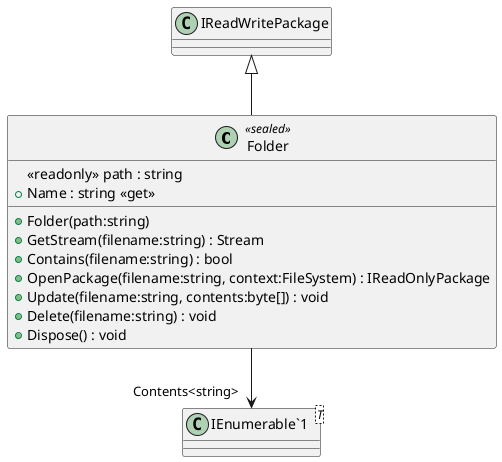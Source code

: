@startuml
class Folder <<sealed>> {
    <<readonly>> path : string
    + Folder(path:string)
    + Name : string <<get>>
    + GetStream(filename:string) : Stream
    + Contains(filename:string) : bool
    + OpenPackage(filename:string, context:FileSystem) : IReadOnlyPackage
    + Update(filename:string, contents:byte[]) : void
    + Delete(filename:string) : void
    + Dispose() : void
}
class "IEnumerable`1"<T> {
}
IReadWritePackage <|-- Folder
Folder --> "Contents<string>" "IEnumerable`1"
@enduml
